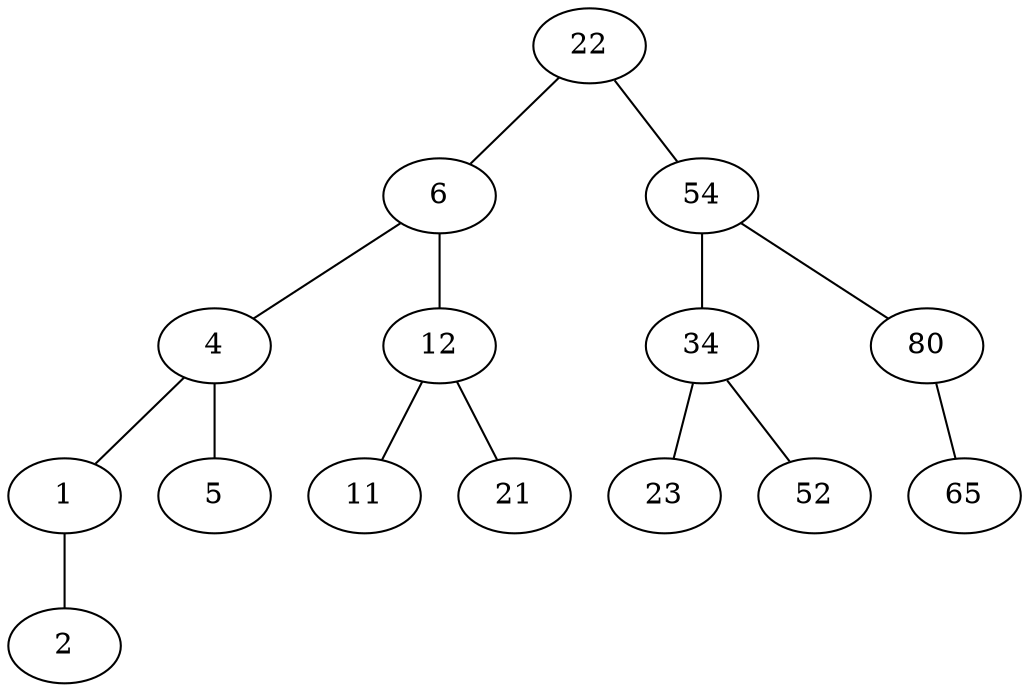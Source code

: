 graph A {
22 -- 6;
6 -- 4;
4 -- 1;
1 -- 2;
4 -- 5;
6 -- 12;
12 -- 11;
12 -- 21;
22 -- 54;
54 -- 34;
34 -- 23;
34 -- 52;
54 -- 80;
80 -- 65;
}
